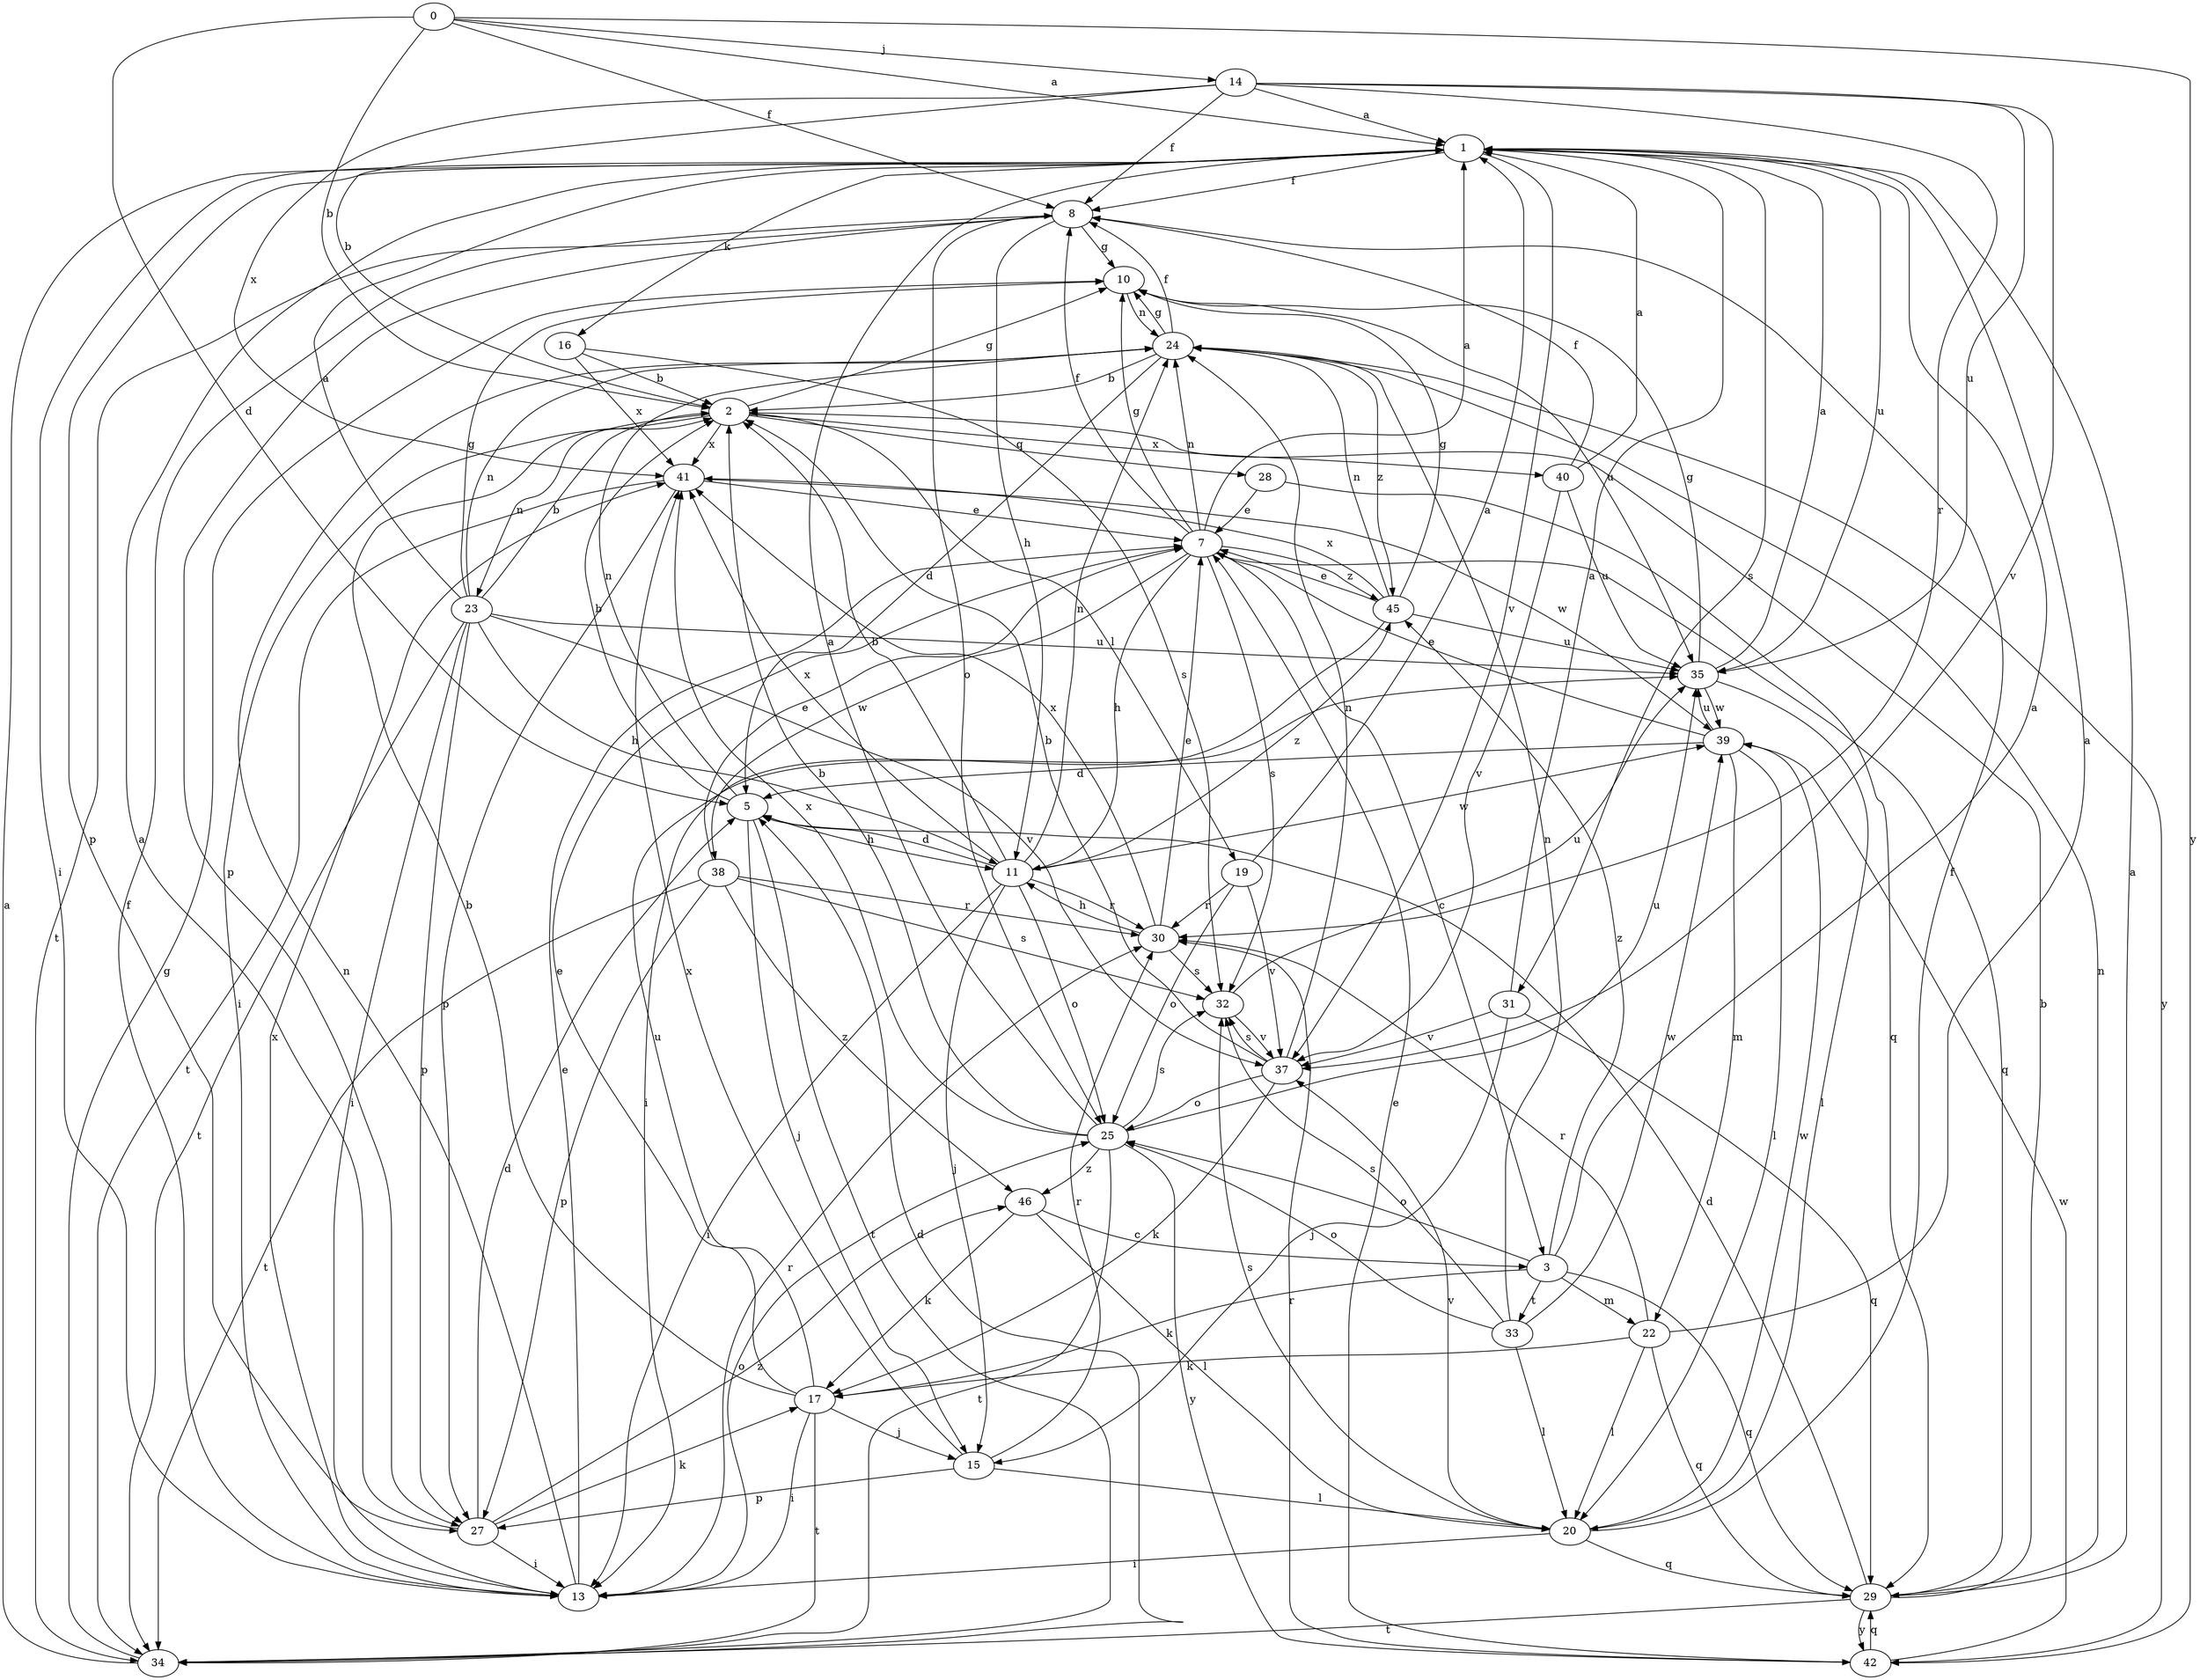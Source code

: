 strict digraph  {
0;
1;
2;
3;
5;
7;
8;
10;
11;
13;
14;
15;
16;
17;
19;
20;
22;
23;
24;
25;
27;
28;
29;
30;
31;
32;
33;
34;
35;
37;
38;
39;
40;
41;
42;
45;
46;
0 -> 1  [label=a];
0 -> 2  [label=b];
0 -> 5  [label=d];
0 -> 8  [label=f];
0 -> 14  [label=j];
0 -> 42  [label=y];
1 -> 8  [label=f];
1 -> 13  [label=i];
1 -> 16  [label=k];
1 -> 27  [label=p];
1 -> 31  [label=s];
1 -> 35  [label=u];
1 -> 37  [label=v];
2 -> 10  [label=g];
2 -> 13  [label=i];
2 -> 19  [label=l];
2 -> 23  [label=n];
2 -> 28  [label=q];
2 -> 40  [label=x];
2 -> 41  [label=x];
3 -> 1  [label=a];
3 -> 17  [label=k];
3 -> 22  [label=m];
3 -> 25  [label=o];
3 -> 29  [label=q];
3 -> 33  [label=t];
3 -> 45  [label=z];
5 -> 2  [label=b];
5 -> 11  [label=h];
5 -> 15  [label=j];
5 -> 24  [label=n];
5 -> 34  [label=t];
7 -> 1  [label=a];
7 -> 3  [label=c];
7 -> 8  [label=f];
7 -> 10  [label=g];
7 -> 11  [label=h];
7 -> 24  [label=n];
7 -> 29  [label=q];
7 -> 32  [label=s];
7 -> 38  [label=w];
7 -> 45  [label=z];
8 -> 10  [label=g];
8 -> 11  [label=h];
8 -> 25  [label=o];
8 -> 27  [label=p];
8 -> 34  [label=t];
10 -> 24  [label=n];
10 -> 35  [label=u];
11 -> 2  [label=b];
11 -> 5  [label=d];
11 -> 13  [label=i];
11 -> 15  [label=j];
11 -> 24  [label=n];
11 -> 25  [label=o];
11 -> 30  [label=r];
11 -> 39  [label=w];
11 -> 41  [label=x];
11 -> 45  [label=z];
13 -> 7  [label=e];
13 -> 8  [label=f];
13 -> 24  [label=n];
13 -> 25  [label=o];
13 -> 30  [label=r];
13 -> 41  [label=x];
14 -> 1  [label=a];
14 -> 2  [label=b];
14 -> 8  [label=f];
14 -> 30  [label=r];
14 -> 35  [label=u];
14 -> 37  [label=v];
14 -> 41  [label=x];
15 -> 20  [label=l];
15 -> 27  [label=p];
15 -> 30  [label=r];
15 -> 41  [label=x];
16 -> 2  [label=b];
16 -> 32  [label=s];
16 -> 41  [label=x];
17 -> 2  [label=b];
17 -> 7  [label=e];
17 -> 13  [label=i];
17 -> 15  [label=j];
17 -> 34  [label=t];
17 -> 35  [label=u];
19 -> 1  [label=a];
19 -> 25  [label=o];
19 -> 30  [label=r];
19 -> 37  [label=v];
20 -> 8  [label=f];
20 -> 13  [label=i];
20 -> 29  [label=q];
20 -> 32  [label=s];
20 -> 37  [label=v];
20 -> 39  [label=w];
22 -> 1  [label=a];
22 -> 17  [label=k];
22 -> 20  [label=l];
22 -> 29  [label=q];
22 -> 30  [label=r];
23 -> 1  [label=a];
23 -> 2  [label=b];
23 -> 10  [label=g];
23 -> 11  [label=h];
23 -> 13  [label=i];
23 -> 24  [label=n];
23 -> 27  [label=p];
23 -> 34  [label=t];
23 -> 35  [label=u];
23 -> 37  [label=v];
24 -> 2  [label=b];
24 -> 5  [label=d];
24 -> 8  [label=f];
24 -> 10  [label=g];
24 -> 42  [label=y];
24 -> 45  [label=z];
25 -> 1  [label=a];
25 -> 2  [label=b];
25 -> 32  [label=s];
25 -> 34  [label=t];
25 -> 35  [label=u];
25 -> 41  [label=x];
25 -> 42  [label=y];
25 -> 46  [label=z];
27 -> 1  [label=a];
27 -> 5  [label=d];
27 -> 13  [label=i];
27 -> 17  [label=k];
27 -> 46  [label=z];
28 -> 7  [label=e];
28 -> 29  [label=q];
29 -> 1  [label=a];
29 -> 2  [label=b];
29 -> 5  [label=d];
29 -> 24  [label=n];
29 -> 34  [label=t];
29 -> 42  [label=y];
30 -> 7  [label=e];
30 -> 11  [label=h];
30 -> 32  [label=s];
30 -> 41  [label=x];
31 -> 1  [label=a];
31 -> 15  [label=j];
31 -> 29  [label=q];
31 -> 37  [label=v];
32 -> 35  [label=u];
32 -> 37  [label=v];
33 -> 20  [label=l];
33 -> 24  [label=n];
33 -> 25  [label=o];
33 -> 32  [label=s];
33 -> 39  [label=w];
34 -> 1  [label=a];
34 -> 5  [label=d];
34 -> 10  [label=g];
35 -> 1  [label=a];
35 -> 10  [label=g];
35 -> 20  [label=l];
35 -> 39  [label=w];
37 -> 2  [label=b];
37 -> 17  [label=k];
37 -> 24  [label=n];
37 -> 25  [label=o];
37 -> 32  [label=s];
38 -> 7  [label=e];
38 -> 27  [label=p];
38 -> 30  [label=r];
38 -> 32  [label=s];
38 -> 34  [label=t];
38 -> 46  [label=z];
39 -> 5  [label=d];
39 -> 7  [label=e];
39 -> 20  [label=l];
39 -> 22  [label=m];
39 -> 35  [label=u];
40 -> 1  [label=a];
40 -> 8  [label=f];
40 -> 35  [label=u];
40 -> 37  [label=v];
41 -> 7  [label=e];
41 -> 27  [label=p];
41 -> 34  [label=t];
41 -> 39  [label=w];
42 -> 7  [label=e];
42 -> 29  [label=q];
42 -> 30  [label=r];
42 -> 39  [label=w];
45 -> 7  [label=e];
45 -> 10  [label=g];
45 -> 13  [label=i];
45 -> 24  [label=n];
45 -> 35  [label=u];
45 -> 41  [label=x];
46 -> 3  [label=c];
46 -> 17  [label=k];
46 -> 20  [label=l];
}
